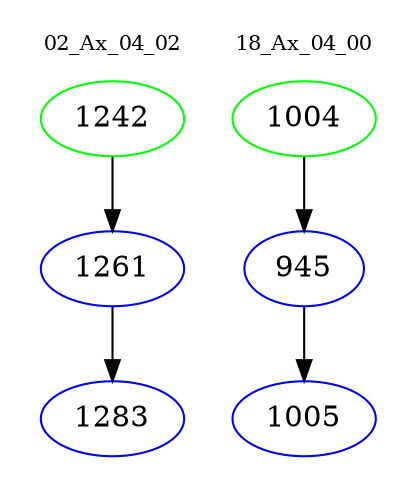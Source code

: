 digraph{
subgraph cluster_0 {
color = white
label = "02_Ax_04_02";
fontsize=10;
T0_1242 [label="1242", color="green"]
T0_1242 -> T0_1261 [color="black"]
T0_1261 [label="1261", color="blue"]
T0_1261 -> T0_1283 [color="black"]
T0_1283 [label="1283", color="blue"]
}
subgraph cluster_1 {
color = white
label = "18_Ax_04_00";
fontsize=10;
T1_1004 [label="1004", color="green"]
T1_1004 -> T1_945 [color="black"]
T1_945 [label="945", color="blue"]
T1_945 -> T1_1005 [color="black"]
T1_1005 [label="1005", color="blue"]
}
}
